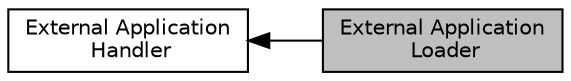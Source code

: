 digraph "External Application Loader"
{
  edge [fontname="Helvetica",fontsize="10",labelfontname="Helvetica",labelfontsize="10"];
  node [fontname="Helvetica",fontsize="10",shape=record];
  rankdir=LR;
  Node0 [label="External Application\l Loader",height=0.2,width=0.4,color="black", fillcolor="grey75", style="filled", fontcolor="black"];
  Node1 [label="External Application\l Handler",height=0.2,width=0.4,color="black", fillcolor="white", style="filled",URL="$group__app__shim.html"];
  Node1->Node0 [shape=plaintext, dir="back", style="solid"];
}
